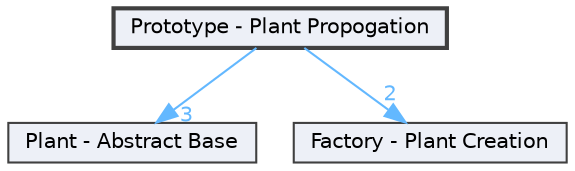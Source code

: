 digraph "Prototype - Plant Propogation"
{
 // INTERACTIVE_SVG=YES
 // LATEX_PDF_SIZE
  bgcolor="transparent";
  edge [fontname=Helvetica,fontsize=10,labelfontname=Helvetica,labelfontsize=10];
  node [fontname=Helvetica,fontsize=10,shape=box,height=0.2,width=0.4];
  compound=true
  dir_8ad4af72e87bbf7299f14c470b407f9d [label="Prototype - Plant Propogation", fillcolor="#edf0f7", color="grey25", style="filled,bold", URL="dir_8ad4af72e87bbf7299f14c470b407f9d.html",tooltip=""];
  dir_5ed06eff868f77dc127d4670c5cf96f5 [label="Plant - Abstract Base", fillcolor="#edf0f7", color="grey25", style="filled", URL="dir_5ed06eff868f77dc127d4670c5cf96f5.html",tooltip=""];
  dir_ead9e5bb34355a0c7ae48d6657a50252 [label="Factory - Plant Creation", fillcolor="#edf0f7", color="grey25", style="filled", URL="dir_ead9e5bb34355a0c7ae48d6657a50252.html",tooltip=""];
  dir_8ad4af72e87bbf7299f14c470b407f9d->dir_5ed06eff868f77dc127d4670c5cf96f5 [headlabel="3", labeldistance=1.5 headhref="dir_000008_000007.html" href="dir_000008_000007.html" color="steelblue1" fontcolor="steelblue1"];
  dir_8ad4af72e87bbf7299f14c470b407f9d->dir_ead9e5bb34355a0c7ae48d6657a50252 [headlabel="2", labeldistance=1.5 headhref="dir_000008_000005.html" href="dir_000008_000005.html" color="steelblue1" fontcolor="steelblue1"];
}
